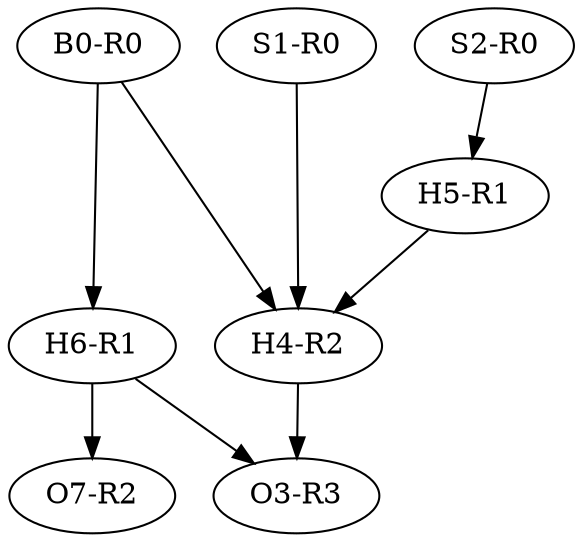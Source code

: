 digraph {
	4 [label="H4-R2"]
	5 [label="H5-R1"]
	6 [label="H6-R1"]
	subgraph outputs {
		rank=same
		3 [label="O3-R3"]
		7 [label="O7-R2"]
	}
	subgraph inputs {
		ordering=out rank=same
		0 [label="B0-R0"]
		1 [label="S1-R0"]
		0 -> 1 [style=invis]
		2 [label="S2-R0"]
		1 -> 2 [style=invis]
	}
	0 -> 4
	1 -> 4
	2 -> 5
	5 -> 4
	4 -> 3
	0 -> 6
	6 -> 3
	6 -> 7
}
